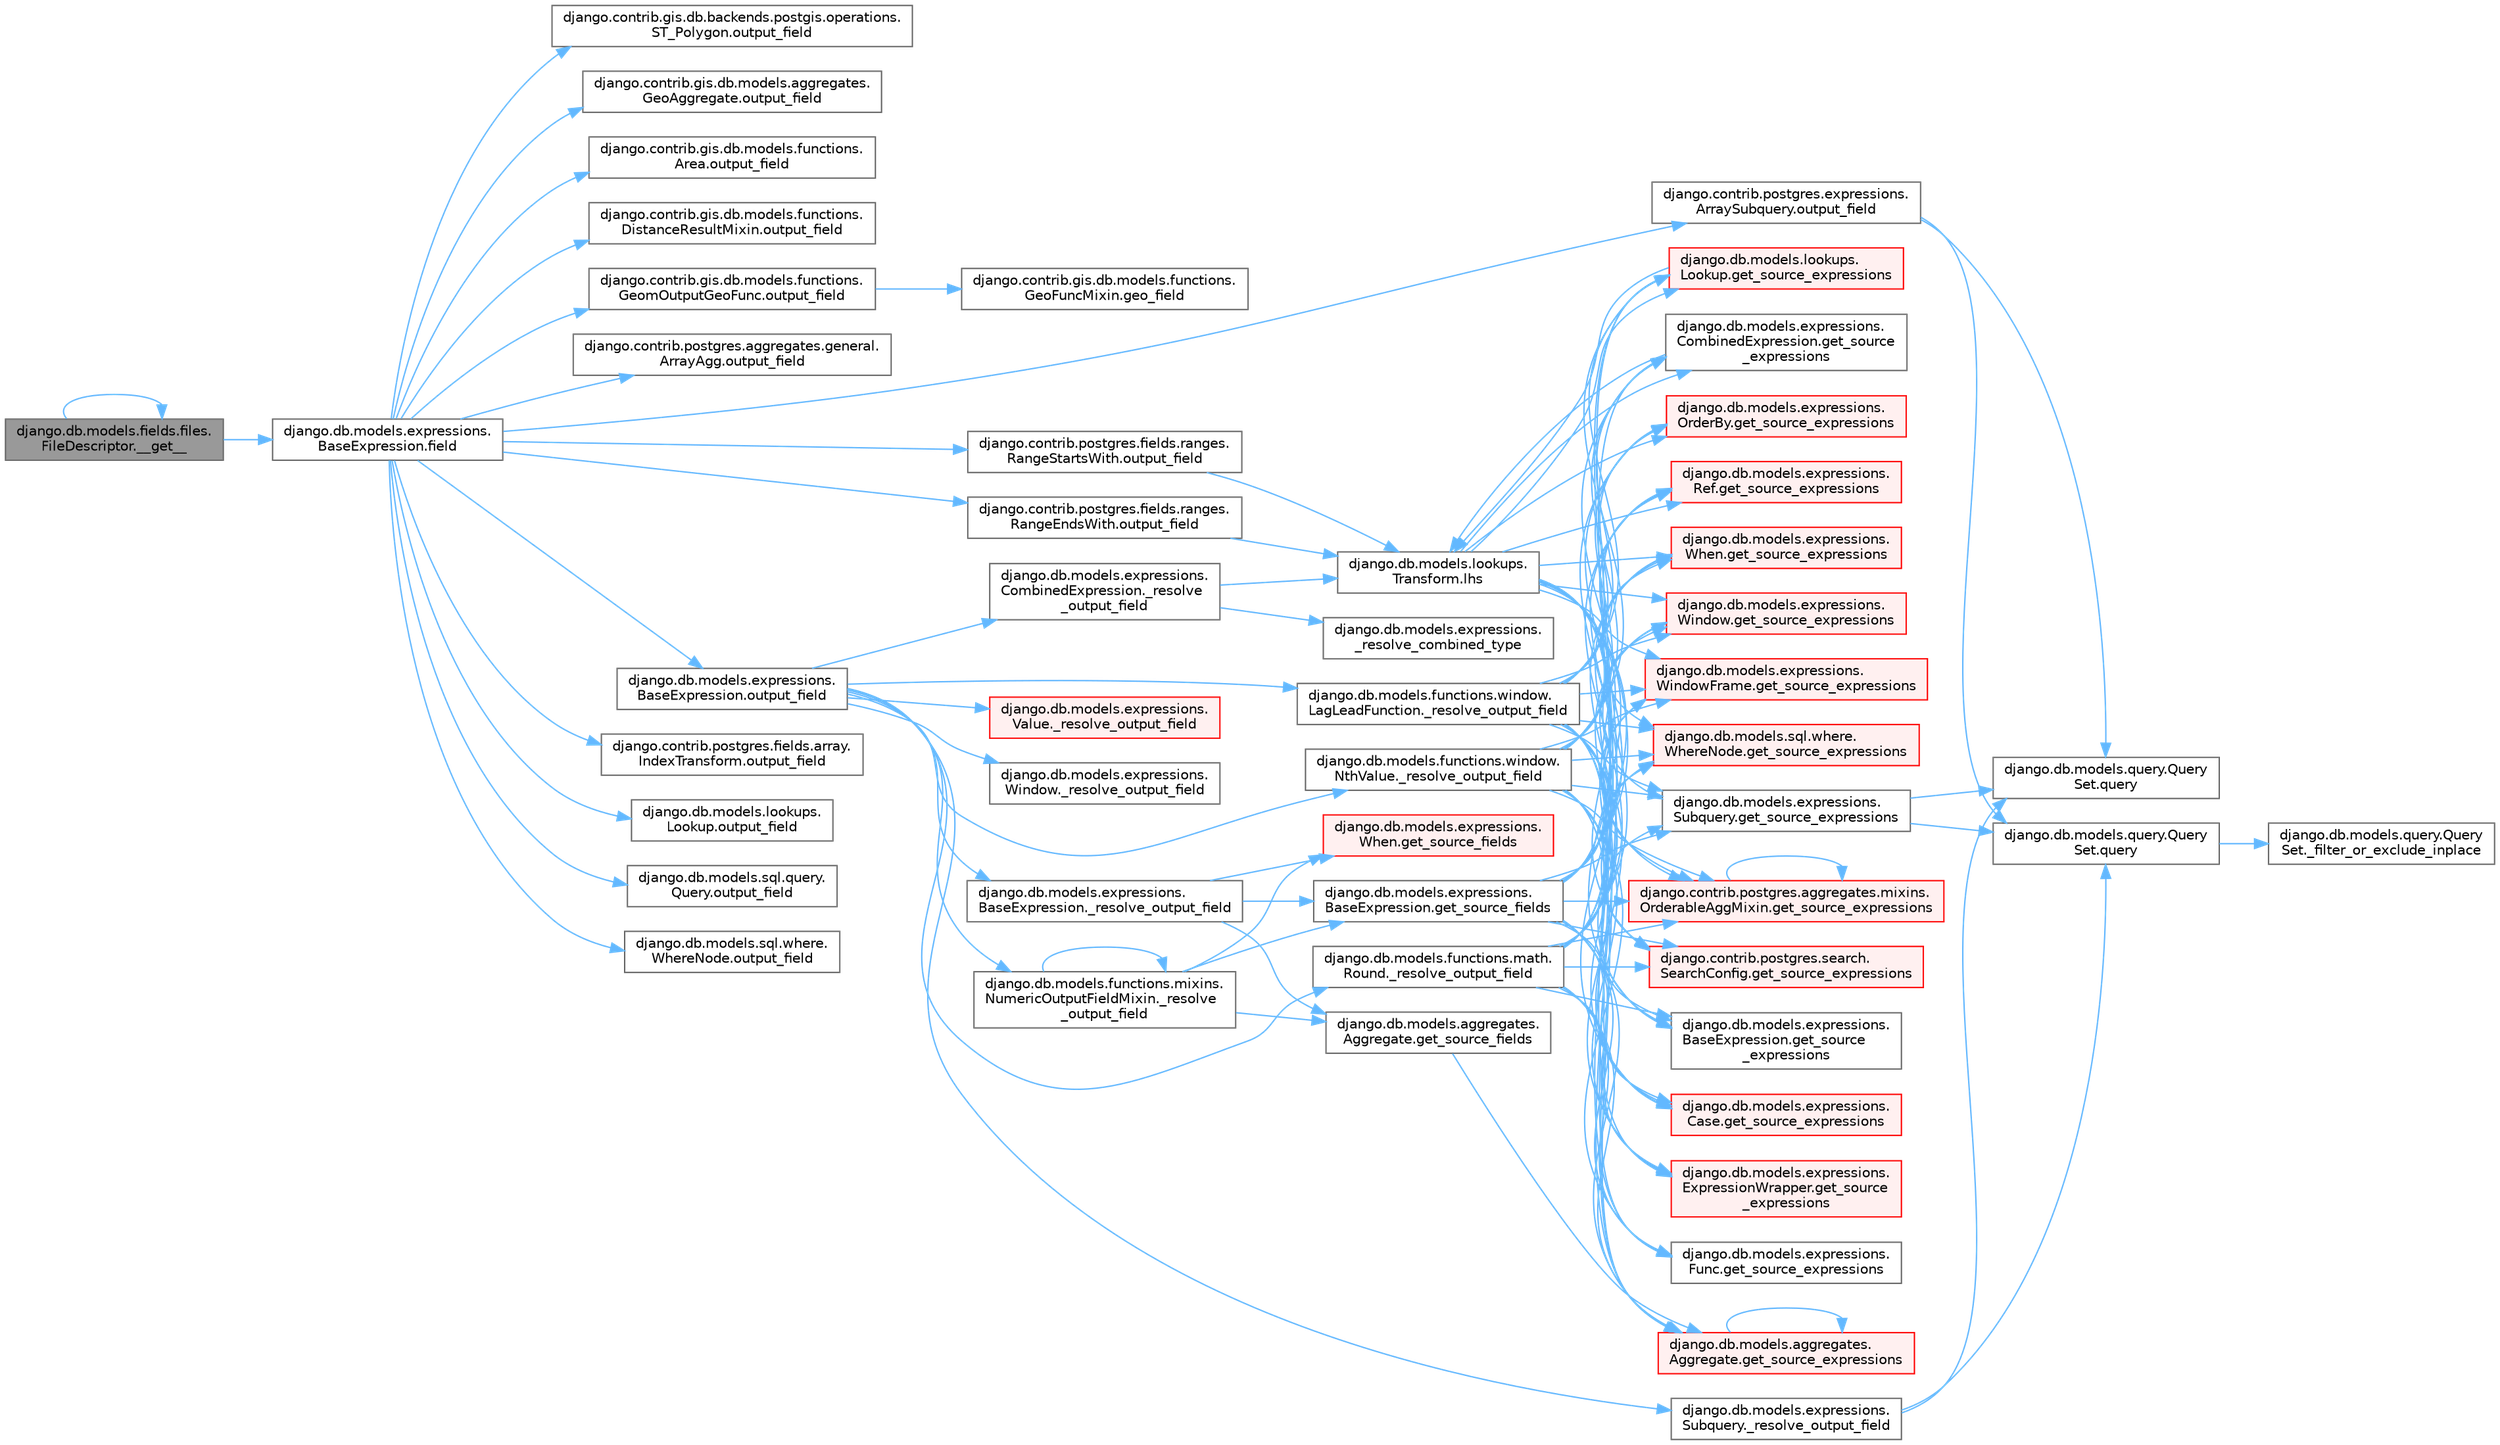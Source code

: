 digraph "django.db.models.fields.files.FileDescriptor.__get__"
{
 // LATEX_PDF_SIZE
  bgcolor="transparent";
  edge [fontname=Helvetica,fontsize=10,labelfontname=Helvetica,labelfontsize=10];
  node [fontname=Helvetica,fontsize=10,shape=box,height=0.2,width=0.4];
  rankdir="LR";
  Node1 [id="Node000001",label="django.db.models.fields.files.\lFileDescriptor.__get__",height=0.2,width=0.4,color="gray40", fillcolor="grey60", style="filled", fontcolor="black",tooltip=" "];
  Node1 -> Node1 [id="edge1_Node000001_Node000001",color="steelblue1",style="solid",tooltip=" "];
  Node1 -> Node2 [id="edge2_Node000001_Node000002",color="steelblue1",style="solid",tooltip=" "];
  Node2 [id="Node000002",label="django.db.models.expressions.\lBaseExpression.field",height=0.2,width=0.4,color="grey40", fillcolor="white", style="filled",URL="$classdjango_1_1db_1_1models_1_1expressions_1_1_base_expression.html#a70aeb35391ada82c2e9f02b1c3ac150c",tooltip=" "];
  Node2 -> Node3 [id="edge3_Node000002_Node000003",color="steelblue1",style="solid",tooltip=" "];
  Node3 [id="Node000003",label="django.contrib.gis.db.backends.postgis.operations.\lST_Polygon.output_field",height=0.2,width=0.4,color="grey40", fillcolor="white", style="filled",URL="$classdjango_1_1contrib_1_1gis_1_1db_1_1backends_1_1postgis_1_1operations_1_1_s_t___polygon.html#a4427b1b0cb4e6df4fde6c045c562118a",tooltip=" "];
  Node2 -> Node4 [id="edge4_Node000002_Node000004",color="steelblue1",style="solid",tooltip=" "];
  Node4 [id="Node000004",label="django.contrib.gis.db.models.aggregates.\lGeoAggregate.output_field",height=0.2,width=0.4,color="grey40", fillcolor="white", style="filled",URL="$classdjango_1_1contrib_1_1gis_1_1db_1_1models_1_1aggregates_1_1_geo_aggregate.html#a1f680d71d32335c5854387fa09555108",tooltip=" "];
  Node2 -> Node5 [id="edge5_Node000002_Node000005",color="steelblue1",style="solid",tooltip=" "];
  Node5 [id="Node000005",label="django.contrib.gis.db.models.functions.\lArea.output_field",height=0.2,width=0.4,color="grey40", fillcolor="white", style="filled",URL="$classdjango_1_1contrib_1_1gis_1_1db_1_1models_1_1functions_1_1_area.html#a017724b08cd640b0e7e834e003cc103d",tooltip=" "];
  Node2 -> Node6 [id="edge6_Node000002_Node000006",color="steelblue1",style="solid",tooltip=" "];
  Node6 [id="Node000006",label="django.contrib.gis.db.models.functions.\lDistanceResultMixin.output_field",height=0.2,width=0.4,color="grey40", fillcolor="white", style="filled",URL="$classdjango_1_1contrib_1_1gis_1_1db_1_1models_1_1functions_1_1_distance_result_mixin.html#af219b5c12f89e181ada240244818e239",tooltip=" "];
  Node2 -> Node7 [id="edge7_Node000002_Node000007",color="steelblue1",style="solid",tooltip=" "];
  Node7 [id="Node000007",label="django.contrib.gis.db.models.functions.\lGeomOutputGeoFunc.output_field",height=0.2,width=0.4,color="grey40", fillcolor="white", style="filled",URL="$classdjango_1_1contrib_1_1gis_1_1db_1_1models_1_1functions_1_1_geom_output_geo_func.html#a55415993f9af0a2cbde3681557342482",tooltip=" "];
  Node7 -> Node8 [id="edge8_Node000007_Node000008",color="steelblue1",style="solid",tooltip=" "];
  Node8 [id="Node000008",label="django.contrib.gis.db.models.functions.\lGeoFuncMixin.geo_field",height=0.2,width=0.4,color="grey40", fillcolor="white", style="filled",URL="$classdjango_1_1contrib_1_1gis_1_1db_1_1models_1_1functions_1_1_geo_func_mixin.html#aae4bfeb201602d13218e58d1778b4c1b",tooltip=" "];
  Node2 -> Node9 [id="edge9_Node000002_Node000009",color="steelblue1",style="solid",tooltip=" "];
  Node9 [id="Node000009",label="django.contrib.postgres.aggregates.general.\lArrayAgg.output_field",height=0.2,width=0.4,color="grey40", fillcolor="white", style="filled",URL="$classdjango_1_1contrib_1_1postgres_1_1aggregates_1_1general_1_1_array_agg.html#a845ed6cbbb6d6fe470d9478934ade450",tooltip=" "];
  Node2 -> Node10 [id="edge10_Node000002_Node000010",color="steelblue1",style="solid",tooltip=" "];
  Node10 [id="Node000010",label="django.contrib.postgres.expressions.\lArraySubquery.output_field",height=0.2,width=0.4,color="grey40", fillcolor="white", style="filled",URL="$classdjango_1_1contrib_1_1postgres_1_1expressions_1_1_array_subquery.html#adfc4d450008ff7b23517e73cbd1ad172",tooltip=" "];
  Node10 -> Node11 [id="edge11_Node000010_Node000011",color="steelblue1",style="solid",tooltip=" "];
  Node11 [id="Node000011",label="django.db.models.query.Query\lSet.query",height=0.2,width=0.4,color="grey40", fillcolor="white", style="filled",URL="$classdjango_1_1db_1_1models_1_1query_1_1_query_set.html#a8028ed81b109acb162489dbd16604c83",tooltip=" "];
  Node11 -> Node12 [id="edge12_Node000011_Node000012",color="steelblue1",style="solid",tooltip=" "];
  Node12 [id="Node000012",label="django.db.models.query.Query\lSet._filter_or_exclude_inplace",height=0.2,width=0.4,color="grey40", fillcolor="white", style="filled",URL="$classdjango_1_1db_1_1models_1_1query_1_1_query_set.html#aabeb9102e4ff687eea5dc3a6d54a8a29",tooltip=" "];
  Node10 -> Node13 [id="edge13_Node000010_Node000013",color="steelblue1",style="solid",tooltip=" "];
  Node13 [id="Node000013",label="django.db.models.query.Query\lSet.query",height=0.2,width=0.4,color="grey40", fillcolor="white", style="filled",URL="$classdjango_1_1db_1_1models_1_1query_1_1_query_set.html#a0b0307a9b3f65303afb2c5783372d2c2",tooltip=" "];
  Node2 -> Node14 [id="edge14_Node000002_Node000014",color="steelblue1",style="solid",tooltip=" "];
  Node14 [id="Node000014",label="django.contrib.postgres.fields.array.\lIndexTransform.output_field",height=0.2,width=0.4,color="grey40", fillcolor="white", style="filled",URL="$classdjango_1_1contrib_1_1postgres_1_1fields_1_1array_1_1_index_transform.html#ae3ca901f64e761da8d9dff087275f9ef",tooltip=" "];
  Node2 -> Node15 [id="edge15_Node000002_Node000015",color="steelblue1",style="solid",tooltip=" "];
  Node15 [id="Node000015",label="django.contrib.postgres.fields.ranges.\lRangeEndsWith.output_field",height=0.2,width=0.4,color="grey40", fillcolor="white", style="filled",URL="$classdjango_1_1contrib_1_1postgres_1_1fields_1_1ranges_1_1_range_ends_with.html#ab81e75d2435974b6171ddb1cbce4ebd9",tooltip=" "];
  Node15 -> Node16 [id="edge16_Node000015_Node000016",color="steelblue1",style="solid",tooltip=" "];
  Node16 [id="Node000016",label="django.db.models.lookups.\lTransform.lhs",height=0.2,width=0.4,color="grey40", fillcolor="white", style="filled",URL="$classdjango_1_1db_1_1models_1_1lookups_1_1_transform.html#ac0ce01e192abd1a739a4c77fcc8a1bf9",tooltip=" "];
  Node16 -> Node17 [id="edge17_Node000016_Node000017",color="steelblue1",style="solid",tooltip=" "];
  Node17 [id="Node000017",label="django.contrib.postgres.aggregates.mixins.\lOrderableAggMixin.get_source_expressions",height=0.2,width=0.4,color="red", fillcolor="#FFF0F0", style="filled",URL="$classdjango_1_1contrib_1_1postgres_1_1aggregates_1_1mixins_1_1_orderable_agg_mixin.html#abed9d6bb5142aafc8b77ac03f9d7a989",tooltip=" "];
  Node17 -> Node17 [id="edge18_Node000017_Node000017",color="steelblue1",style="solid",tooltip=" "];
  Node16 -> Node31 [id="edge19_Node000016_Node000031",color="steelblue1",style="solid",tooltip=" "];
  Node31 [id="Node000031",label="django.contrib.postgres.search.\lSearchConfig.get_source_expressions",height=0.2,width=0.4,color="red", fillcolor="#FFF0F0", style="filled",URL="$classdjango_1_1contrib_1_1postgres_1_1search_1_1_search_config.html#a2c17d4dfedc6381528df8a0a1b3751bf",tooltip=" "];
  Node16 -> Node34 [id="edge20_Node000016_Node000034",color="steelblue1",style="solid",tooltip=" "];
  Node34 [id="Node000034",label="django.db.models.aggregates.\lAggregate.get_source_expressions",height=0.2,width=0.4,color="red", fillcolor="#FFF0F0", style="filled",URL="$classdjango_1_1db_1_1models_1_1aggregates_1_1_aggregate.html#a4a47839518c013f780a931e4bcf2d4f1",tooltip=" "];
  Node34 -> Node34 [id="edge21_Node000034_Node000034",color="steelblue1",style="solid",tooltip=" "];
  Node16 -> Node1414 [id="edge22_Node000016_Node001414",color="steelblue1",style="solid",tooltip=" "];
  Node1414 [id="Node001414",label="django.db.models.expressions.\lBaseExpression.get_source\l_expressions",height=0.2,width=0.4,color="grey40", fillcolor="white", style="filled",URL="$classdjango_1_1db_1_1models_1_1expressions_1_1_base_expression.html#a1a052b2bf91363cc1367dbffb2b47708",tooltip=" "];
  Node16 -> Node1415 [id="edge23_Node000016_Node001415",color="steelblue1",style="solid",tooltip=" "];
  Node1415 [id="Node001415",label="django.db.models.expressions.\lCase.get_source_expressions",height=0.2,width=0.4,color="red", fillcolor="#FFF0F0", style="filled",URL="$classdjango_1_1db_1_1models_1_1expressions_1_1_case.html#a342de2ff64d7b1a41e1a86d89dee51b4",tooltip=" "];
  Node16 -> Node1422 [id="edge24_Node000016_Node001422",color="steelblue1",style="solid",tooltip=" "];
  Node1422 [id="Node001422",label="django.db.models.expressions.\lCombinedExpression.get_source\l_expressions",height=0.2,width=0.4,color="grey40", fillcolor="white", style="filled",URL="$classdjango_1_1db_1_1models_1_1expressions_1_1_combined_expression.html#a310a894787d41c927558cb35b23d3a90",tooltip=" "];
  Node1422 -> Node16 [id="edge25_Node001422_Node000016",color="steelblue1",style="solid",tooltip=" "];
  Node16 -> Node1423 [id="edge26_Node000016_Node001423",color="steelblue1",style="solid",tooltip=" "];
  Node1423 [id="Node001423",label="django.db.models.expressions.\lExpressionWrapper.get_source\l_expressions",height=0.2,width=0.4,color="red", fillcolor="#FFF0F0", style="filled",URL="$classdjango_1_1db_1_1models_1_1expressions_1_1_expression_wrapper.html#abdd54fb24f108830588d86a69e619e8f",tooltip=" "];
  Node16 -> Node1427 [id="edge27_Node000016_Node001427",color="steelblue1",style="solid",tooltip=" "];
  Node1427 [id="Node001427",label="django.db.models.expressions.\lFunc.get_source_expressions",height=0.2,width=0.4,color="grey40", fillcolor="white", style="filled",URL="$classdjango_1_1db_1_1models_1_1expressions_1_1_func.html#a2edd81324f310981c50c4d7d6b02fc36",tooltip=" "];
  Node16 -> Node1428 [id="edge28_Node000016_Node001428",color="steelblue1",style="solid",tooltip=" "];
  Node1428 [id="Node001428",label="django.db.models.expressions.\lOrderBy.get_source_expressions",height=0.2,width=0.4,color="red", fillcolor="#FFF0F0", style="filled",URL="$classdjango_1_1db_1_1models_1_1expressions_1_1_order_by.html#aa0b698a72cab3662300d9849e2e0b2df",tooltip=" "];
  Node16 -> Node1429 [id="edge29_Node000016_Node001429",color="steelblue1",style="solid",tooltip=" "];
  Node1429 [id="Node001429",label="django.db.models.expressions.\lRef.get_source_expressions",height=0.2,width=0.4,color="red", fillcolor="#FFF0F0", style="filled",URL="$classdjango_1_1db_1_1models_1_1expressions_1_1_ref.html#a34966901a7ce794db70ff599b65fe2ce",tooltip=" "];
  Node16 -> Node1430 [id="edge30_Node000016_Node001430",color="steelblue1",style="solid",tooltip=" "];
  Node1430 [id="Node001430",label="django.db.models.expressions.\lSubquery.get_source_expressions",height=0.2,width=0.4,color="grey40", fillcolor="white", style="filled",URL="$classdjango_1_1db_1_1models_1_1expressions_1_1_subquery.html#a39b90b2b3d0ee3caf0b75571062f214e",tooltip=" "];
  Node1430 -> Node11 [id="edge31_Node001430_Node000011",color="steelblue1",style="solid",tooltip=" "];
  Node1430 -> Node13 [id="edge32_Node001430_Node000013",color="steelblue1",style="solid",tooltip=" "];
  Node16 -> Node1431 [id="edge33_Node000016_Node001431",color="steelblue1",style="solid",tooltip=" "];
  Node1431 [id="Node001431",label="django.db.models.expressions.\lWhen.get_source_expressions",height=0.2,width=0.4,color="red", fillcolor="#FFF0F0", style="filled",URL="$classdjango_1_1db_1_1models_1_1expressions_1_1_when.html#aed38e210fabf48478aed2ff00ccbdfbe",tooltip=" "];
  Node16 -> Node1432 [id="edge34_Node000016_Node001432",color="steelblue1",style="solid",tooltip=" "];
  Node1432 [id="Node001432",label="django.db.models.expressions.\lWindow.get_source_expressions",height=0.2,width=0.4,color="red", fillcolor="#FFF0F0", style="filled",URL="$classdjango_1_1db_1_1models_1_1expressions_1_1_window.html#a52d79e8fa282239e67f8d9cdc5112388",tooltip=" "];
  Node16 -> Node1433 [id="edge35_Node000016_Node001433",color="steelblue1",style="solid",tooltip=" "];
  Node1433 [id="Node001433",label="django.db.models.expressions.\lWindowFrame.get_source_expressions",height=0.2,width=0.4,color="red", fillcolor="#FFF0F0", style="filled",URL="$classdjango_1_1db_1_1models_1_1expressions_1_1_window_frame.html#a4b54c4c9b4c4a68308953d25703a2544",tooltip=" "];
  Node16 -> Node3431 [id="edge36_Node000016_Node003431",color="steelblue1",style="solid",tooltip=" "];
  Node3431 [id="Node003431",label="django.db.models.lookups.\lLookup.get_source_expressions",height=0.2,width=0.4,color="red", fillcolor="#FFF0F0", style="filled",URL="$classdjango_1_1db_1_1models_1_1lookups_1_1_lookup.html#ab733397a7e7276a69a7092430799a22a",tooltip=" "];
  Node3431 -> Node16 [id="edge37_Node003431_Node000016",color="steelblue1",style="solid",tooltip=" "];
  Node16 -> Node3433 [id="edge38_Node000016_Node003433",color="steelblue1",style="solid",tooltip=" "];
  Node3433 [id="Node003433",label="django.db.models.sql.where.\lWhereNode.get_source_expressions",height=0.2,width=0.4,color="red", fillcolor="#FFF0F0", style="filled",URL="$classdjango_1_1db_1_1models_1_1sql_1_1where_1_1_where_node.html#ae3155308ff1faf4914e3e7f0134f49d7",tooltip=" "];
  Node2 -> Node1409 [id="edge39_Node000002_Node001409",color="steelblue1",style="solid",tooltip=" "];
  Node1409 [id="Node001409",label="django.contrib.postgres.fields.ranges.\lRangeStartsWith.output_field",height=0.2,width=0.4,color="grey40", fillcolor="white", style="filled",URL="$classdjango_1_1contrib_1_1postgres_1_1fields_1_1ranges_1_1_range_starts_with.html#a4e864cbda43e695a0ae6b2c3b4ced157",tooltip=" "];
  Node1409 -> Node16 [id="edge40_Node001409_Node000016",color="steelblue1",style="solid",tooltip=" "];
  Node2 -> Node1410 [id="edge41_Node000002_Node001410",color="steelblue1",style="solid",tooltip=" "];
  Node1410 [id="Node001410",label="django.db.models.expressions.\lBaseExpression.output_field",height=0.2,width=0.4,color="grey40", fillcolor="white", style="filled",URL="$classdjango_1_1db_1_1models_1_1expressions_1_1_base_expression.html#a7f0982cb1de5cdeaa7f043c3ae611a6d",tooltip=" "];
  Node1410 -> Node1411 [id="edge42_Node001410_Node001411",color="steelblue1",style="solid",tooltip=" "];
  Node1411 [id="Node001411",label="django.db.models.expressions.\lBaseExpression._resolve_output_field",height=0.2,width=0.4,color="grey40", fillcolor="white", style="filled",URL="$classdjango_1_1db_1_1models_1_1expressions_1_1_base_expression.html#a4d77b67d8a2c12f240cfa67a218742d9",tooltip=" "];
  Node1411 -> Node1412 [id="edge43_Node001411_Node001412",color="steelblue1",style="solid",tooltip=" "];
  Node1412 [id="Node001412",label="django.db.models.aggregates.\lAggregate.get_source_fields",height=0.2,width=0.4,color="grey40", fillcolor="white", style="filled",URL="$classdjango_1_1db_1_1models_1_1aggregates_1_1_aggregate.html#af73c40e545aeb53760d4f8ab45795ce7",tooltip=" "];
  Node1412 -> Node34 [id="edge44_Node001412_Node000034",color="steelblue1",style="solid",tooltip=" "];
  Node1411 -> Node1413 [id="edge45_Node001411_Node001413",color="steelblue1",style="solid",tooltip=" "];
  Node1413 [id="Node001413",label="django.db.models.expressions.\lBaseExpression.get_source_fields",height=0.2,width=0.4,color="grey40", fillcolor="white", style="filled",URL="$classdjango_1_1db_1_1models_1_1expressions_1_1_base_expression.html#a12ff1384ded4ceeeb39de09b54a827aa",tooltip=" "];
  Node1413 -> Node17 [id="edge46_Node001413_Node000017",color="steelblue1",style="solid",tooltip=" "];
  Node1413 -> Node31 [id="edge47_Node001413_Node000031",color="steelblue1",style="solid",tooltip=" "];
  Node1413 -> Node34 [id="edge48_Node001413_Node000034",color="steelblue1",style="solid",tooltip=" "];
  Node1413 -> Node1414 [id="edge49_Node001413_Node001414",color="steelblue1",style="solid",tooltip=" "];
  Node1413 -> Node1415 [id="edge50_Node001413_Node001415",color="steelblue1",style="solid",tooltip=" "];
  Node1413 -> Node1422 [id="edge51_Node001413_Node001422",color="steelblue1",style="solid",tooltip=" "];
  Node1413 -> Node1423 [id="edge52_Node001413_Node001423",color="steelblue1",style="solid",tooltip=" "];
  Node1413 -> Node1427 [id="edge53_Node001413_Node001427",color="steelblue1",style="solid",tooltip=" "];
  Node1413 -> Node1428 [id="edge54_Node001413_Node001428",color="steelblue1",style="solid",tooltip=" "];
  Node1413 -> Node1429 [id="edge55_Node001413_Node001429",color="steelblue1",style="solid",tooltip=" "];
  Node1413 -> Node1430 [id="edge56_Node001413_Node001430",color="steelblue1",style="solid",tooltip=" "];
  Node1413 -> Node1431 [id="edge57_Node001413_Node001431",color="steelblue1",style="solid",tooltip=" "];
  Node1413 -> Node1432 [id="edge58_Node001413_Node001432",color="steelblue1",style="solid",tooltip=" "];
  Node1413 -> Node1433 [id="edge59_Node001413_Node001433",color="steelblue1",style="solid",tooltip=" "];
  Node1413 -> Node3431 [id="edge60_Node001413_Node003431",color="steelblue1",style="solid",tooltip=" "];
  Node1413 -> Node3433 [id="edge61_Node001413_Node003433",color="steelblue1",style="solid",tooltip=" "];
  Node1411 -> Node3772 [id="edge62_Node001411_Node003772",color="steelblue1",style="solid",tooltip=" "];
  Node3772 [id="Node003772",label="django.db.models.expressions.\lWhen.get_source_fields",height=0.2,width=0.4,color="red", fillcolor="#FFF0F0", style="filled",URL="$classdjango_1_1db_1_1models_1_1expressions_1_1_when.html#a93cd7faaf5353bb517a72f98cd9b0fb4",tooltip=" "];
  Node1410 -> Node3773 [id="edge63_Node001410_Node003773",color="steelblue1",style="solid",tooltip=" "];
  Node3773 [id="Node003773",label="django.db.models.expressions.\lCombinedExpression._resolve\l_output_field",height=0.2,width=0.4,color="grey40", fillcolor="white", style="filled",URL="$classdjango_1_1db_1_1models_1_1expressions_1_1_combined_expression.html#ad5c6df54cfa479187073e305a8cbae20",tooltip=" "];
  Node3773 -> Node3774 [id="edge64_Node003773_Node003774",color="steelblue1",style="solid",tooltip=" "];
  Node3774 [id="Node003774",label="django.db.models.expressions.\l_resolve_combined_type",height=0.2,width=0.4,color="grey40", fillcolor="white", style="filled",URL="$namespacedjango_1_1db_1_1models_1_1expressions.html#aff7987c18576aebba662d4c1088fb043",tooltip=" "];
  Node3773 -> Node16 [id="edge65_Node003773_Node000016",color="steelblue1",style="solid",tooltip=" "];
  Node1410 -> Node3775 [id="edge66_Node001410_Node003775",color="steelblue1",style="solid",tooltip=" "];
  Node3775 [id="Node003775",label="django.db.models.expressions.\lSubquery._resolve_output_field",height=0.2,width=0.4,color="grey40", fillcolor="white", style="filled",URL="$classdjango_1_1db_1_1models_1_1expressions_1_1_subquery.html#a1e6f5dc8cd3e49d208c9b8770607552d",tooltip=" "];
  Node3775 -> Node11 [id="edge67_Node003775_Node000011",color="steelblue1",style="solid",tooltip=" "];
  Node3775 -> Node13 [id="edge68_Node003775_Node000013",color="steelblue1",style="solid",tooltip=" "];
  Node1410 -> Node3776 [id="edge69_Node001410_Node003776",color="steelblue1",style="solid",tooltip=" "];
  Node3776 [id="Node003776",label="django.db.models.expressions.\lValue._resolve_output_field",height=0.2,width=0.4,color="red", fillcolor="#FFF0F0", style="filled",URL="$classdjango_1_1db_1_1models_1_1expressions_1_1_value.html#af1af121c7b76f0e7325f3276049675dd",tooltip=" "];
  Node1410 -> Node3777 [id="edge70_Node001410_Node003777",color="steelblue1",style="solid",tooltip=" "];
  Node3777 [id="Node003777",label="django.db.models.expressions.\lWindow._resolve_output_field",height=0.2,width=0.4,color="grey40", fillcolor="white", style="filled",URL="$classdjango_1_1db_1_1models_1_1expressions_1_1_window.html#a165cffc4e962ae979c8c6bf5f1ed30bd",tooltip=" "];
  Node1410 -> Node3778 [id="edge71_Node001410_Node003778",color="steelblue1",style="solid",tooltip=" "];
  Node3778 [id="Node003778",label="django.db.models.functions.math.\lRound._resolve_output_field",height=0.2,width=0.4,color="grey40", fillcolor="white", style="filled",URL="$classdjango_1_1db_1_1models_1_1functions_1_1math_1_1_round.html#aa7b9332c35bc83a0f7055177fb9304e3",tooltip=" "];
  Node3778 -> Node17 [id="edge72_Node003778_Node000017",color="steelblue1",style="solid",tooltip=" "];
  Node3778 -> Node31 [id="edge73_Node003778_Node000031",color="steelblue1",style="solid",tooltip=" "];
  Node3778 -> Node34 [id="edge74_Node003778_Node000034",color="steelblue1",style="solid",tooltip=" "];
  Node3778 -> Node1414 [id="edge75_Node003778_Node001414",color="steelblue1",style="solid",tooltip=" "];
  Node3778 -> Node1415 [id="edge76_Node003778_Node001415",color="steelblue1",style="solid",tooltip=" "];
  Node3778 -> Node1422 [id="edge77_Node003778_Node001422",color="steelblue1",style="solid",tooltip=" "];
  Node3778 -> Node1423 [id="edge78_Node003778_Node001423",color="steelblue1",style="solid",tooltip=" "];
  Node3778 -> Node1427 [id="edge79_Node003778_Node001427",color="steelblue1",style="solid",tooltip=" "];
  Node3778 -> Node1428 [id="edge80_Node003778_Node001428",color="steelblue1",style="solid",tooltip=" "];
  Node3778 -> Node1429 [id="edge81_Node003778_Node001429",color="steelblue1",style="solid",tooltip=" "];
  Node3778 -> Node1430 [id="edge82_Node003778_Node001430",color="steelblue1",style="solid",tooltip=" "];
  Node3778 -> Node1431 [id="edge83_Node003778_Node001431",color="steelblue1",style="solid",tooltip=" "];
  Node3778 -> Node1432 [id="edge84_Node003778_Node001432",color="steelblue1",style="solid",tooltip=" "];
  Node3778 -> Node1433 [id="edge85_Node003778_Node001433",color="steelblue1",style="solid",tooltip=" "];
  Node3778 -> Node3431 [id="edge86_Node003778_Node003431",color="steelblue1",style="solid",tooltip=" "];
  Node3778 -> Node3433 [id="edge87_Node003778_Node003433",color="steelblue1",style="solid",tooltip=" "];
  Node1410 -> Node3779 [id="edge88_Node001410_Node003779",color="steelblue1",style="solid",tooltip=" "];
  Node3779 [id="Node003779",label="django.db.models.functions.mixins.\lNumericOutputFieldMixin._resolve\l_output_field",height=0.2,width=0.4,color="grey40", fillcolor="white", style="filled",URL="$classdjango_1_1db_1_1models_1_1functions_1_1mixins_1_1_numeric_output_field_mixin.html#ada10dc529cfe036597471f6439dfb0c5",tooltip=" "];
  Node3779 -> Node3779 [id="edge89_Node003779_Node003779",color="steelblue1",style="solid",tooltip=" "];
  Node3779 -> Node1412 [id="edge90_Node003779_Node001412",color="steelblue1",style="solid",tooltip=" "];
  Node3779 -> Node1413 [id="edge91_Node003779_Node001413",color="steelblue1",style="solid",tooltip=" "];
  Node3779 -> Node3772 [id="edge92_Node003779_Node003772",color="steelblue1",style="solid",tooltip=" "];
  Node1410 -> Node3780 [id="edge93_Node001410_Node003780",color="steelblue1",style="solid",tooltip=" "];
  Node3780 [id="Node003780",label="django.db.models.functions.window.\lLagLeadFunction._resolve_output_field",height=0.2,width=0.4,color="grey40", fillcolor="white", style="filled",URL="$classdjango_1_1db_1_1models_1_1functions_1_1window_1_1_lag_lead_function.html#ad9fef4f0de0bae4168483d83bf154eb5",tooltip=" "];
  Node3780 -> Node17 [id="edge94_Node003780_Node000017",color="steelblue1",style="solid",tooltip=" "];
  Node3780 -> Node31 [id="edge95_Node003780_Node000031",color="steelblue1",style="solid",tooltip=" "];
  Node3780 -> Node34 [id="edge96_Node003780_Node000034",color="steelblue1",style="solid",tooltip=" "];
  Node3780 -> Node1414 [id="edge97_Node003780_Node001414",color="steelblue1",style="solid",tooltip=" "];
  Node3780 -> Node1415 [id="edge98_Node003780_Node001415",color="steelblue1",style="solid",tooltip=" "];
  Node3780 -> Node1422 [id="edge99_Node003780_Node001422",color="steelblue1",style="solid",tooltip=" "];
  Node3780 -> Node1423 [id="edge100_Node003780_Node001423",color="steelblue1",style="solid",tooltip=" "];
  Node3780 -> Node1427 [id="edge101_Node003780_Node001427",color="steelblue1",style="solid",tooltip=" "];
  Node3780 -> Node1428 [id="edge102_Node003780_Node001428",color="steelblue1",style="solid",tooltip=" "];
  Node3780 -> Node1429 [id="edge103_Node003780_Node001429",color="steelblue1",style="solid",tooltip=" "];
  Node3780 -> Node1430 [id="edge104_Node003780_Node001430",color="steelblue1",style="solid",tooltip=" "];
  Node3780 -> Node1431 [id="edge105_Node003780_Node001431",color="steelblue1",style="solid",tooltip=" "];
  Node3780 -> Node1432 [id="edge106_Node003780_Node001432",color="steelblue1",style="solid",tooltip=" "];
  Node3780 -> Node1433 [id="edge107_Node003780_Node001433",color="steelblue1",style="solid",tooltip=" "];
  Node3780 -> Node3431 [id="edge108_Node003780_Node003431",color="steelblue1",style="solid",tooltip=" "];
  Node3780 -> Node3433 [id="edge109_Node003780_Node003433",color="steelblue1",style="solid",tooltip=" "];
  Node1410 -> Node3781 [id="edge110_Node001410_Node003781",color="steelblue1",style="solid",tooltip=" "];
  Node3781 [id="Node003781",label="django.db.models.functions.window.\lNthValue._resolve_output_field",height=0.2,width=0.4,color="grey40", fillcolor="white", style="filled",URL="$classdjango_1_1db_1_1models_1_1functions_1_1window_1_1_nth_value.html#a01f5c13b954177f7f499ab3a354aa38a",tooltip=" "];
  Node3781 -> Node17 [id="edge111_Node003781_Node000017",color="steelblue1",style="solid",tooltip=" "];
  Node3781 -> Node31 [id="edge112_Node003781_Node000031",color="steelblue1",style="solid",tooltip=" "];
  Node3781 -> Node34 [id="edge113_Node003781_Node000034",color="steelblue1",style="solid",tooltip=" "];
  Node3781 -> Node1414 [id="edge114_Node003781_Node001414",color="steelblue1",style="solid",tooltip=" "];
  Node3781 -> Node1415 [id="edge115_Node003781_Node001415",color="steelblue1",style="solid",tooltip=" "];
  Node3781 -> Node1422 [id="edge116_Node003781_Node001422",color="steelblue1",style="solid",tooltip=" "];
  Node3781 -> Node1423 [id="edge117_Node003781_Node001423",color="steelblue1",style="solid",tooltip=" "];
  Node3781 -> Node1427 [id="edge118_Node003781_Node001427",color="steelblue1",style="solid",tooltip=" "];
  Node3781 -> Node1428 [id="edge119_Node003781_Node001428",color="steelblue1",style="solid",tooltip=" "];
  Node3781 -> Node1429 [id="edge120_Node003781_Node001429",color="steelblue1",style="solid",tooltip=" "];
  Node3781 -> Node1430 [id="edge121_Node003781_Node001430",color="steelblue1",style="solid",tooltip=" "];
  Node3781 -> Node1431 [id="edge122_Node003781_Node001431",color="steelblue1",style="solid",tooltip=" "];
  Node3781 -> Node1432 [id="edge123_Node003781_Node001432",color="steelblue1",style="solid",tooltip=" "];
  Node3781 -> Node1433 [id="edge124_Node003781_Node001433",color="steelblue1",style="solid",tooltip=" "];
  Node3781 -> Node3431 [id="edge125_Node003781_Node003431",color="steelblue1",style="solid",tooltip=" "];
  Node3781 -> Node3433 [id="edge126_Node003781_Node003433",color="steelblue1",style="solid",tooltip=" "];
  Node2 -> Node1560 [id="edge127_Node000002_Node001560",color="steelblue1",style="solid",tooltip=" "];
  Node1560 [id="Node001560",label="django.db.models.lookups.\lLookup.output_field",height=0.2,width=0.4,color="grey40", fillcolor="white", style="filled",URL="$classdjango_1_1db_1_1models_1_1lookups_1_1_lookup.html#ac5f7b4f3c6722942ef415a8f83b98745",tooltip=" "];
  Node2 -> Node1561 [id="edge128_Node000002_Node001561",color="steelblue1",style="solid",tooltip=" "];
  Node1561 [id="Node001561",label="django.db.models.sql.query.\lQuery.output_field",height=0.2,width=0.4,color="grey40", fillcolor="white", style="filled",URL="$classdjango_1_1db_1_1models_1_1sql_1_1query_1_1_query.html#a53ec5a7472740d502ccbe1a6e526aa26",tooltip=" "];
  Node2 -> Node1562 [id="edge129_Node000002_Node001562",color="steelblue1",style="solid",tooltip=" "];
  Node1562 [id="Node001562",label="django.db.models.sql.where.\lWhereNode.output_field",height=0.2,width=0.4,color="grey40", fillcolor="white", style="filled",URL="$classdjango_1_1db_1_1models_1_1sql_1_1where_1_1_where_node.html#ac9648ee33da9c2746f6ca859befdf6b2",tooltip=" "];
}
